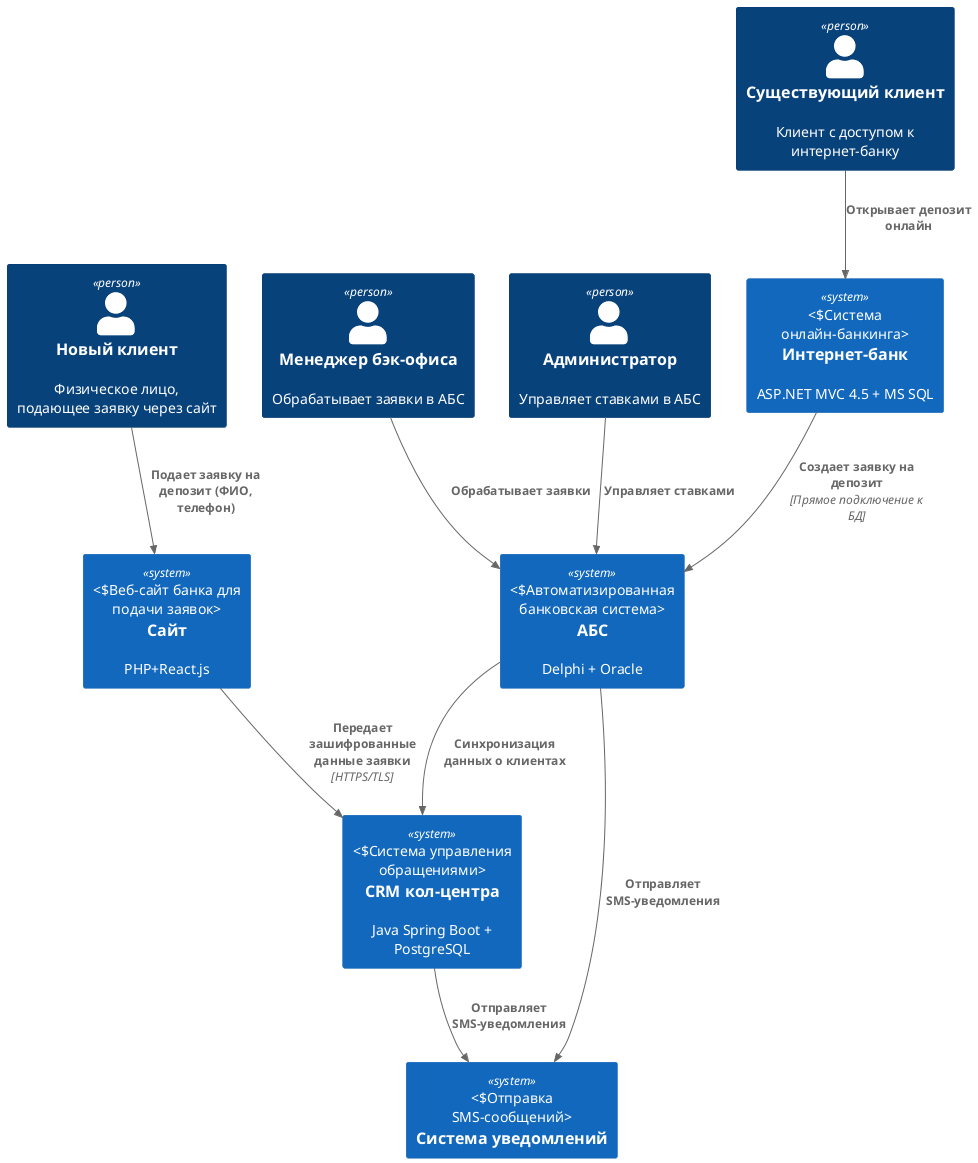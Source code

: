 @startuml
!include <C4/C4_Context>

Person(new_client, "Новый клиент", "Физическое лицо, подающее заявку через сайт")
Person(existing_client, "Существующий клиент", "Клиент с доступом к интернет-банку")
Person(backoffice_manager, "Менеджер бэк-офиса", "Обрабатывает заявки в АБС")
Person(admin, "Администратор", "Управляет ставками в АБС")

System(site, "Сайт", "PHP+React.js", "Веб-сайт банка для подачи заявок")
System(online_bank, "Интернет-банк", "ASP.NET MVC 4.5 + MS SQL", "Система онлайн-банкинга")
System(abs, "АБС", "Delphi + Oracle", "Автоматизированная банковская система")
System(crm, "CRM кол-центра", "Java Spring Boot + PostgreSQL", "Система управления обращениями")
System(sms_system, "Система уведомлений", "", "Отправка SMS-сообщений")

Rel(new_client, site, "Подает заявку на депозит (ФИО, телефон)")
Rel(existing_client, online_bank, "Открывает депозит онлайн")
Rel(backoffice_manager, abs, "Обрабатывает заявки")
Rel(admin, abs, "Управляет ставками")

Rel(site, crm, "Передает зашифрованные данные заявки", "HTTPS/TLS")
Rel(online_bank, abs, "Создает заявку на депозит", "Прямое подключение к БД")
Rel(abs, sms_system, "Отправляет SMS-уведомления")
Rel(crm, sms_system, "Отправляет SMS-уведомления")
Rel(abs, crm, "Синхронизация данных о клиентах")

@enduml